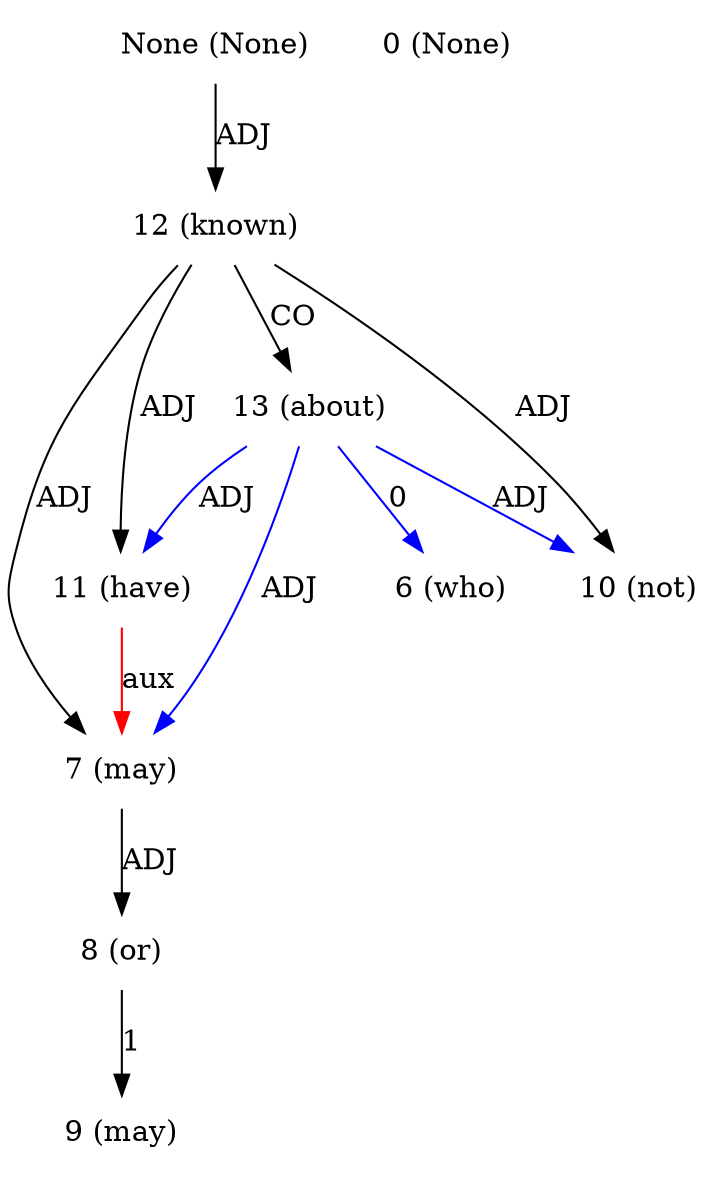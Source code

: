 digraph G{
edge [dir=forward]
node [shape=plaintext]

None [label="None (None)"]
None -> 12 [label="ADJ"]
0 [label="0 (None)"]
6 [label="6 (who)"]
7 [label="7 (may)"]
11 -> 7 [label="aux", color="red"]
7 -> 8 [label="ADJ"]
8 [label="8 (or)"]
8 -> 9 [label="1"]
9 [label="9 (may)"]
10 [label="10 (not)"]
11 [label="11 (have)"]
12 [label="12 (known)"]
12 -> 13 [label="CO"]
12 -> 7 [label="ADJ"]
12 -> 10 [label="ADJ"]
12 -> 11 [label="ADJ"]
13 [label="13 (about)"]
13 -> 6 [label="0", color="blue"]
13 -> 7 [label="ADJ", color="blue"]
13 -> 11 [label="ADJ", color="blue"]
13 -> 10 [label="ADJ", color="blue"]
}
